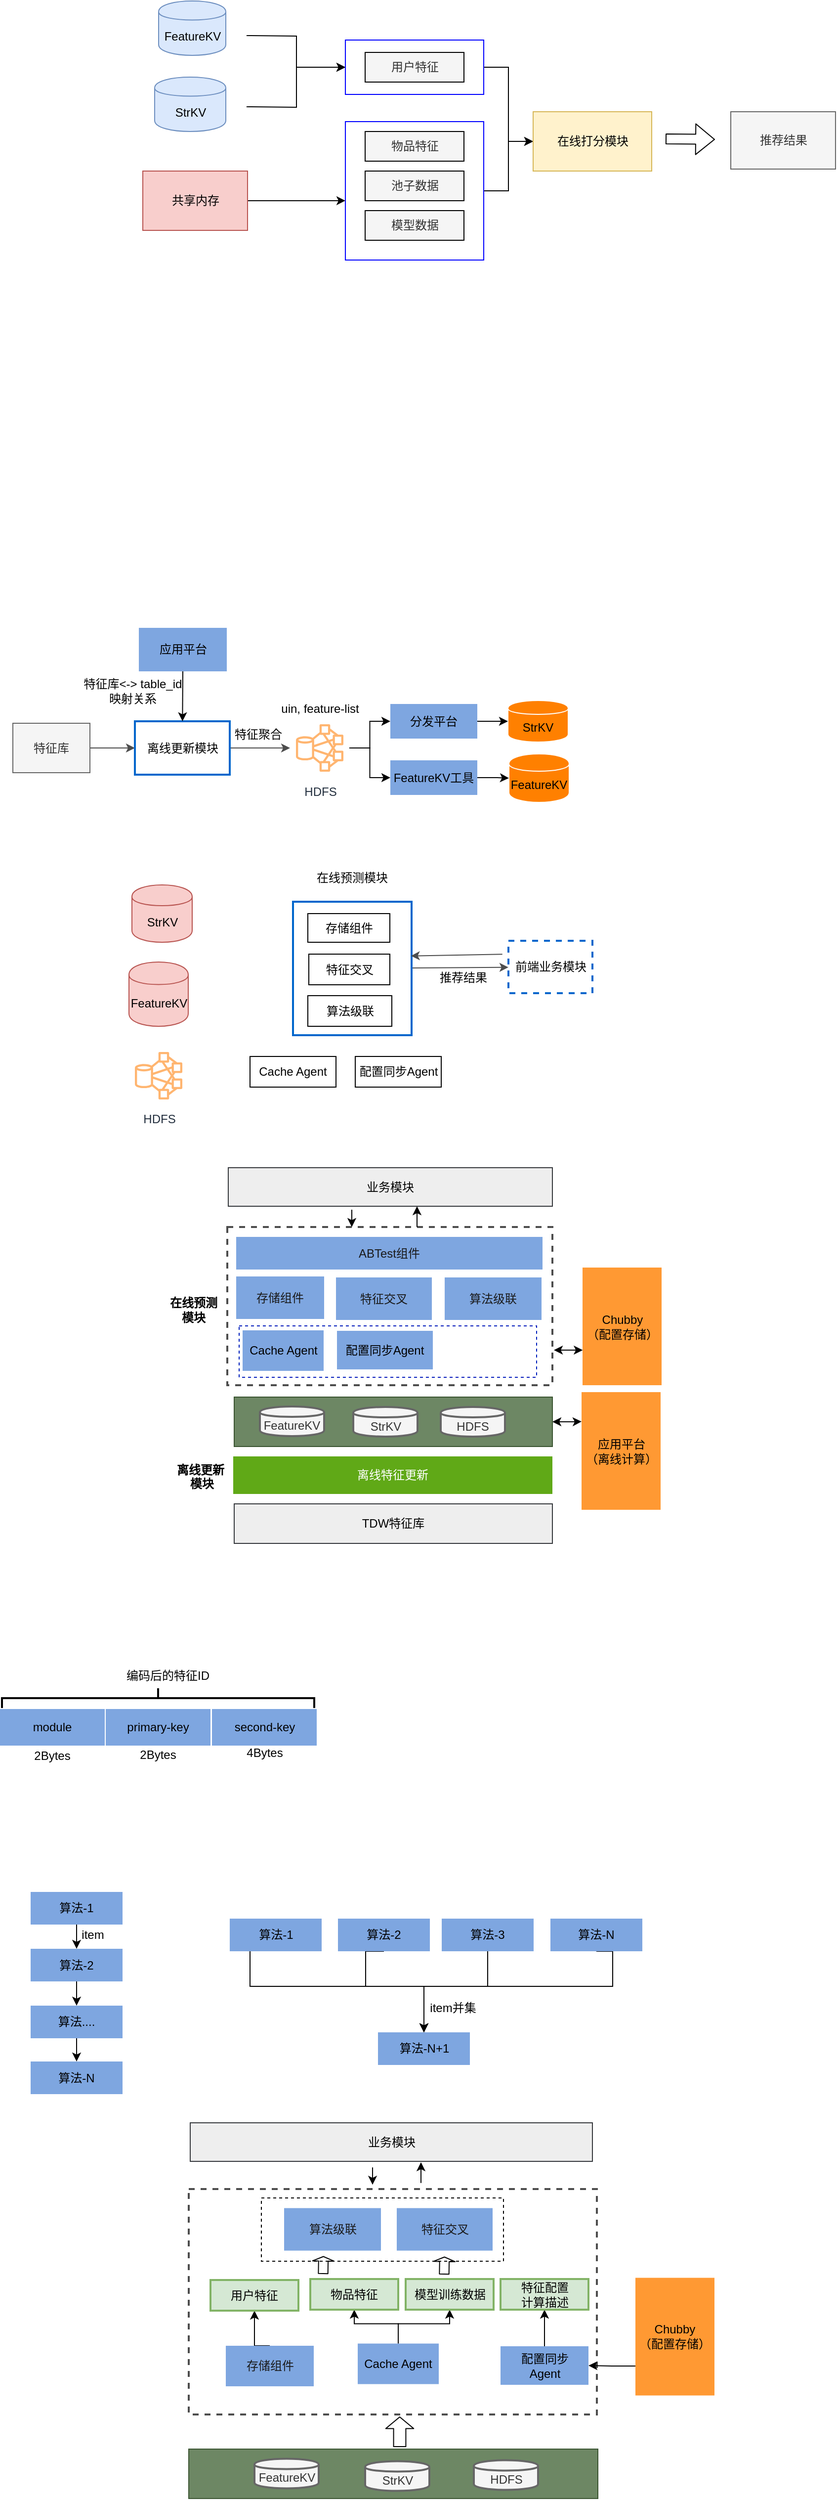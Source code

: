 <mxfile version="10.6.0" type="github"><diagram id="fkKOYURBRGU0O-KYmAww" name="Page-1"><mxGraphModel dx="1320" dy="483" grid="0" gridSize="10" guides="1" tooltips="1" connect="1" arrows="1" fold="1" page="1" pageScale="1" pageWidth="827" pageHeight="1169" math="0" shadow="0"><root><mxCell id="0"/><mxCell id="1" parent="0"/><mxCell id="wicH6CSJivnfy9QZkRJA-67" value="" style="rounded=0;whiteSpace=wrap;html=1;strokeColor=#666666;strokeWidth=1;fillColor=#f5f5f5;dashed=1;fontColor=#333333;" parent="1" vertex="1"><mxGeometry x="524" y="1434.5" width="318" height="50" as="geometry"/></mxCell><mxCell id="wicH6CSJivnfy9QZkRJA-59" value="" style="rounded=0;whiteSpace=wrap;html=1;strokeColor=#4D4D4D;fillColor=#ffffff;dashed=1;strokeWidth=2;" parent="1" vertex="1"><mxGeometry x="521" y="1330" width="329" height="160" as="geometry"/></mxCell><mxCell id="wicH6CSJivnfy9QZkRJA-1" style="edgeStyle=orthogonalEdgeStyle;rounded=0;orthogonalLoop=1;jettySize=auto;html=1;exitX=1;exitY=0.5;exitDx=0;exitDy=0;entryX=0;entryY=0.5;entryDx=0;entryDy=0;" parent="1" target="wicH6CSJivnfy9QZkRJA-4" edge="1"><mxGeometry relative="1" as="geometry"><mxPoint x="540.5" y="125" as="sourcePoint"/></mxGeometry></mxCell><mxCell id="wicH6CSJivnfy9QZkRJA-2" style="edgeStyle=orthogonalEdgeStyle;rounded=0;orthogonalLoop=1;jettySize=auto;html=1;exitX=1;exitY=0.5;exitDx=0;exitDy=0;entryX=0;entryY=0.5;entryDx=0;entryDy=0;" parent="1" target="wicH6CSJivnfy9QZkRJA-4" edge="1"><mxGeometry relative="1" as="geometry"><mxPoint x="640.5" y="172" as="targetPoint"/><mxPoint x="540.5" y="197" as="sourcePoint"/></mxGeometry></mxCell><mxCell id="wicH6CSJivnfy9QZkRJA-3" style="edgeStyle=orthogonalEdgeStyle;rounded=0;orthogonalLoop=1;jettySize=auto;html=1;exitX=1;exitY=0.5;exitDx=0;exitDy=0;entryX=0;entryY=0.5;entryDx=0;entryDy=0;" parent="1" source="wicH6CSJivnfy9QZkRJA-4" target="wicH6CSJivnfy9QZkRJA-13" edge="1"><mxGeometry relative="1" as="geometry"/></mxCell><mxCell id="wicH6CSJivnfy9QZkRJA-4" value="" style="rounded=0;whiteSpace=wrap;html=1;labelBorderColor=#3399FF;strokeColor=#0000FF;" parent="1" vertex="1"><mxGeometry x="640.5" y="129.5" width="140" height="55" as="geometry"/></mxCell><mxCell id="wicH6CSJivnfy9QZkRJA-5" style="edgeStyle=orthogonalEdgeStyle;rounded=0;orthogonalLoop=1;jettySize=auto;html=1;exitX=1;exitY=0.5;exitDx=0;exitDy=0;entryX=0;entryY=0.5;entryDx=0;entryDy=0;" parent="1" source="wicH6CSJivnfy9QZkRJA-6" target="wicH6CSJivnfy9QZkRJA-13" edge="1"><mxGeometry relative="1" as="geometry"/></mxCell><mxCell id="wicH6CSJivnfy9QZkRJA-6" value="" style="rounded=0;whiteSpace=wrap;html=1;strokeColor=#0000FF;" parent="1" vertex="1"><mxGeometry x="640.5" y="212" width="140" height="140" as="geometry"/></mxCell><mxCell id="wicH6CSJivnfy9QZkRJA-7" value="物品特征" style="rounded=0;whiteSpace=wrap;html=1;fillColor=#f5f5f5;strokeColor=#000000;fontColor=#333333;" parent="1" vertex="1"><mxGeometry x="660.5" y="222" width="100" height="30" as="geometry"/></mxCell><mxCell id="wicH6CSJivnfy9QZkRJA-8" value="池子数据" style="rounded=0;whiteSpace=wrap;html=1;fillColor=#f5f5f5;strokeColor=#000000;fontColor=#333333;" parent="1" vertex="1"><mxGeometry x="660.5" y="262" width="100" height="30" as="geometry"/></mxCell><mxCell id="wicH6CSJivnfy9QZkRJA-9" value="模型数据" style="rounded=0;whiteSpace=wrap;html=1;fillColor=#f5f5f5;strokeColor=#000000;fontColor=#333333;" parent="1" vertex="1"><mxGeometry x="660.5" y="302" width="100" height="30" as="geometry"/></mxCell><mxCell id="wicH6CSJivnfy9QZkRJA-10" value="用户特征" style="rounded=0;whiteSpace=wrap;html=1;fillColor=#f5f5f5;strokeColor=#000000;fontColor=#333333;" parent="1" vertex="1"><mxGeometry x="660.5" y="142" width="100" height="30" as="geometry"/></mxCell><mxCell id="wicH6CSJivnfy9QZkRJA-11" style="edgeStyle=orthogonalEdgeStyle;rounded=0;orthogonalLoop=1;jettySize=auto;html=1;exitX=1;exitY=0.5;exitDx=0;exitDy=0;entryX=0;entryY=0.571;entryDx=0;entryDy=0;entryPerimeter=0;" parent="1" source="wicH6CSJivnfy9QZkRJA-12" target="wicH6CSJivnfy9QZkRJA-6" edge="1"><mxGeometry relative="1" as="geometry"/></mxCell><mxCell id="wicH6CSJivnfy9QZkRJA-12" value="共享内存" style="rounded=0;whiteSpace=wrap;html=1;fillColor=#f8cecc;strokeColor=#b85450;" parent="1" vertex="1"><mxGeometry x="435.5" y="262" width="106" height="60" as="geometry"/></mxCell><mxCell id="wicH6CSJivnfy9QZkRJA-13" value="在线打分模块" style="rounded=0;whiteSpace=wrap;html=1;fillColor=#fff2cc;strokeColor=#d6b656;" parent="1" vertex="1"><mxGeometry x="830.5" y="202" width="120" height="60" as="geometry"/></mxCell><mxCell id="wicH6CSJivnfy9QZkRJA-14" value="" style="shape=flexArrow;endArrow=classic;html=1;" parent="1" edge="1"><mxGeometry width="50" height="50" relative="1" as="geometry"><mxPoint x="964.5" y="229.5" as="sourcePoint"/><mxPoint x="1014.5" y="230" as="targetPoint"/></mxGeometry></mxCell><mxCell id="wicH6CSJivnfy9QZkRJA-15" value="推荐结果" style="rounded=0;whiteSpace=wrap;html=1;fillColor=#f5f5f5;strokeColor=#666666;fontColor=#333333;" parent="1" vertex="1"><mxGeometry x="1030.5" y="202" width="106" height="58" as="geometry"/></mxCell><mxCell id="wicH6CSJivnfy9QZkRJA-16" value="FeatureKV" style="shape=cylinder;whiteSpace=wrap;html=1;boundedLbl=1;backgroundOutline=1;fillColor=#dae8fc;strokeColor=#6c8ebf;" parent="1" vertex="1"><mxGeometry x="451.5" y="90" width="68" height="55" as="geometry"/></mxCell><mxCell id="wicH6CSJivnfy9QZkRJA-17" value="StrKV" style="shape=cylinder;whiteSpace=wrap;html=1;boundedLbl=1;backgroundOutline=1;fillColor=#dae8fc;strokeColor=#6c8ebf;" parent="1" vertex="1"><mxGeometry x="447.5" y="167" width="72" height="55" as="geometry"/></mxCell><mxCell id="wicH6CSJivnfy9QZkRJA-18" value="" style="edgeStyle=orthogonalEdgeStyle;rounded=0;orthogonalLoop=1;jettySize=auto;html=1;strokeColor=#4D4D4D;" parent="1" source="wicH6CSJivnfy9QZkRJA-19" target="wicH6CSJivnfy9QZkRJA-21" edge="1"><mxGeometry relative="1" as="geometry"/></mxCell><mxCell id="wicH6CSJivnfy9QZkRJA-19" value="特征库" style="rounded=0;whiteSpace=wrap;html=1;strokeColor=#666666;fillColor=#f5f5f5;fontColor=#333333;" parent="1" vertex="1"><mxGeometry x="304" y="820.5" width="78" height="50" as="geometry"/></mxCell><mxCell id="wicH6CSJivnfy9QZkRJA-20" value="" style="edgeStyle=orthogonalEdgeStyle;rounded=0;orthogonalLoop=1;jettySize=auto;html=1;strokeColor=#4D4D4D;" parent="1" source="wicH6CSJivnfy9QZkRJA-21" target="wicH6CSJivnfy9QZkRJA-26" edge="1"><mxGeometry relative="1" as="geometry"/></mxCell><mxCell id="wicH6CSJivnfy9QZkRJA-21" value="离线更新模块" style="rounded=0;whiteSpace=wrap;html=1;strokeColor=#0066CC;strokeWidth=2;" parent="1" vertex="1"><mxGeometry x="427.5" y="818.5" width="96" height="54" as="geometry"/></mxCell><mxCell id="wicH6CSJivnfy9QZkRJA-22" value="StrKV" style="shape=cylinder;whiteSpace=wrap;html=1;boundedLbl=1;backgroundOutline=1;strokeColor=#FFFFFF;fillColor=#FF8000;" parent="1" vertex="1"><mxGeometry x="805" y="797.5" width="61" height="42" as="geometry"/></mxCell><mxCell id="wicH6CSJivnfy9QZkRJA-23" value="FeatureKV" style="shape=cylinder;whiteSpace=wrap;html=1;boundedLbl=1;backgroundOutline=1;strokeColor=#FFFFFF;fillColor=#FF8000;" parent="1" vertex="1"><mxGeometry x="806" y="851.5" width="61" height="49" as="geometry"/></mxCell><mxCell id="wicH6CSJivnfy9QZkRJA-95" style="edgeStyle=orthogonalEdgeStyle;rounded=0;orthogonalLoop=1;jettySize=auto;html=1;entryX=0;entryY=0.5;entryDx=0;entryDy=0;startArrow=none;startFill=0;" parent="1" source="wicH6CSJivnfy9QZkRJA-26" target="wicH6CSJivnfy9QZkRJA-93" edge="1"><mxGeometry relative="1" as="geometry"/></mxCell><mxCell id="wicH6CSJivnfy9QZkRJA-96" style="edgeStyle=orthogonalEdgeStyle;rounded=0;orthogonalLoop=1;jettySize=auto;html=1;entryX=0;entryY=0.5;entryDx=0;entryDy=0;startArrow=none;startFill=0;" parent="1" source="wicH6CSJivnfy9QZkRJA-26" target="wicH6CSJivnfy9QZkRJA-94" edge="1"><mxGeometry relative="1" as="geometry"/></mxCell><mxCell id="wicH6CSJivnfy9QZkRJA-26" value="HDFS&lt;br&gt;" style="outlineConnect=0;fontColor=#232F3E;gradientColor=none;strokeColor=#FFB570;fillColor=#ffffff;dashed=0;verticalLabelPosition=bottom;verticalAlign=top;align=center;html=1;fontSize=12;fontStyle=0;aspect=fixed;shape=mxgraph.aws4.resourceIcon;resIcon=mxgraph.aws4.hdfs_cluster;" parent="1" vertex="1"><mxGeometry x="584.5" y="815.5" width="60" height="60" as="geometry"/></mxCell><mxCell id="wicH6CSJivnfy9QZkRJA-27" value="uin, feature-list&lt;br&gt;" style="text;html=1;strokeColor=none;fillColor=none;align=center;verticalAlign=middle;whiteSpace=wrap;rounded=0;" parent="1" vertex="1"><mxGeometry x="555.5" y="795.5" width="118" height="20" as="geometry"/></mxCell><mxCell id="wicH6CSJivnfy9QZkRJA-28" value="特征聚合" style="text;html=1;strokeColor=none;fillColor=none;align=center;verticalAlign=middle;whiteSpace=wrap;rounded=0;" parent="1" vertex="1"><mxGeometry x="525.5" y="822" width="53" height="20" as="geometry"/></mxCell><mxCell id="wicH6CSJivnfy9QZkRJA-29" value="StrKV" style="shape=cylinder;whiteSpace=wrap;html=1;boundedLbl=1;backgroundOutline=1;strokeColor=#b85450;fillColor=#f8cecc;" parent="1" vertex="1"><mxGeometry x="424.5" y="984" width="61" height="58" as="geometry"/></mxCell><mxCell id="wicH6CSJivnfy9QZkRJA-30" value="FeatureKV" style="shape=cylinder;whiteSpace=wrap;html=1;boundedLbl=1;backgroundOutline=1;strokeColor=#b85450;fillColor=#f8cecc;" parent="1" vertex="1"><mxGeometry x="421.5" y="1062" width="60" height="65" as="geometry"/></mxCell><mxCell id="wicH6CSJivnfy9QZkRJA-31" value="" style="edgeStyle=none;rounded=0;orthogonalLoop=1;jettySize=auto;html=1;startArrow=none;startFill=0;strokeColor=#4D4D4D;" parent="1" source="wicH6CSJivnfy9QZkRJA-32" target="wicH6CSJivnfy9QZkRJA-37" edge="1"><mxGeometry relative="1" as="geometry"/></mxCell><mxCell id="wicH6CSJivnfy9QZkRJA-32" value="" style="rounded=0;whiteSpace=wrap;html=1;strokeColor=#0066CC;strokeWidth=2;" parent="1" vertex="1"><mxGeometry x="587.5" y="1001" width="120" height="135" as="geometry"/></mxCell><mxCell id="wicH6CSJivnfy9QZkRJA-33" value="Cache Agent" style="rounded=0;whiteSpace=wrap;html=1;strokeColor=#000000;" parent="1" vertex="1"><mxGeometry x="544" y="1157.5" width="87" height="31" as="geometry"/></mxCell><mxCell id="wicH6CSJivnfy9QZkRJA-34" value="存储组件" style="rounded=0;whiteSpace=wrap;html=1;strokeColor=#000000;" parent="1" vertex="1"><mxGeometry x="602.5" y="1013" width="83" height="29" as="geometry"/></mxCell><mxCell id="wicH6CSJivnfy9QZkRJA-35" value="在线预测模块" style="text;html=1;strokeColor=none;fillColor=none;align=center;verticalAlign=middle;whiteSpace=wrap;rounded=0;" parent="1" vertex="1"><mxGeometry x="610" y="967" width="75" height="20" as="geometry"/></mxCell><mxCell id="wicH6CSJivnfy9QZkRJA-36" style="edgeStyle=none;rounded=0;orthogonalLoop=1;jettySize=auto;html=1;exitX=0;exitY=0.25;exitDx=0;exitDy=0;entryX=0.994;entryY=0.406;entryDx=0;entryDy=0;entryPerimeter=0;startArrow=none;startFill=0;strokeColor=#4D4D4D;" parent="1" target="wicH6CSJivnfy9QZkRJA-32" edge="1"><mxGeometry relative="1" as="geometry"><mxPoint x="799.333" y="1054.167" as="sourcePoint"/><mxPoint x="733.5" y="1054.167" as="targetPoint"/></mxGeometry></mxCell><mxCell id="wicH6CSJivnfy9QZkRJA-37" value="前端业务模块" style="rounded=0;whiteSpace=wrap;html=1;strokeColor=#0066CC;strokeWidth=2;dashed=1;gradientColor=none;" parent="1" vertex="1"><mxGeometry x="805.5" y="1040.5" width="85" height="53" as="geometry"/></mxCell><mxCell id="wicH6CSJivnfy9QZkRJA-38" value="配置同步Agent" style="rounded=0;whiteSpace=wrap;html=1;strokeColor=#000000;" parent="1" vertex="1"><mxGeometry x="650.5" y="1157.5" width="87" height="31" as="geometry"/></mxCell><mxCell id="wicH6CSJivnfy9QZkRJA-39" value="推荐结果" style="text;html=1;strokeColor=none;fillColor=none;align=center;verticalAlign=middle;whiteSpace=wrap;rounded=0;dashed=1;" parent="1" vertex="1"><mxGeometry x="734.5" y="1068" width="50" height="20" as="geometry"/></mxCell><mxCell id="wicH6CSJivnfy9QZkRJA-40" value="特征交叉" style="rounded=0;whiteSpace=wrap;html=1;strokeColor=#000000;" parent="1" vertex="1"><mxGeometry x="603.5" y="1054" width="82" height="31" as="geometry"/></mxCell><mxCell id="wicH6CSJivnfy9QZkRJA-41" value="算法级联" style="rounded=0;whiteSpace=wrap;html=1;strokeColor=#000000;" parent="1" vertex="1"><mxGeometry x="602.5" y="1096" width="85" height="31" as="geometry"/></mxCell><mxCell id="wicH6CSJivnfy9QZkRJA-42" value="HDFS&lt;br&gt;" style="outlineConnect=0;fontColor=#232F3E;gradientColor=none;strokeColor=#FFB570;fillColor=#ffffff;dashed=0;verticalLabelPosition=bottom;verticalAlign=top;align=center;html=1;fontSize=12;fontStyle=0;aspect=fixed;shape=mxgraph.aws4.resourceIcon;resIcon=mxgraph.aws4.hdfs_cluster;" parent="1" vertex="1"><mxGeometry x="421.5" y="1147" width="60" height="60" as="geometry"/></mxCell><mxCell id="wicH6CSJivnfy9QZkRJA-43" value="业务模块" style="rounded=0;whiteSpace=wrap;html=1;strokeColor=#36393d;fillColor=#eeeeee;" parent="1" vertex="1"><mxGeometry x="522" y="1270" width="328" height="39" as="geometry"/></mxCell><mxCell id="wicH6CSJivnfy9QZkRJA-44" value="&lt;font color=&quot;#1a1a1a&quot;&gt;ABTest组件&lt;/font&gt;" style="rounded=0;whiteSpace=wrap;html=1;strokeColor=none;fillColor=#7EA6E0;fontColor=#ffffff;" parent="1" vertex="1"><mxGeometry x="530" y="1340" width="310" height="33" as="geometry"/></mxCell><mxCell id="wicH6CSJivnfy9QZkRJA-47" value="&lt;font color=&quot;#1a1a1a&quot;&gt;存储组件&lt;/font&gt;" style="rounded=0;whiteSpace=wrap;html=1;strokeColor=none;fillColor=#7EA6E0;fontColor=#ffffff;" parent="1" vertex="1"><mxGeometry x="530" y="1380" width="89" height="43" as="geometry"/></mxCell><mxCell id="wicH6CSJivnfy9QZkRJA-50" value="&lt;font color=&quot;#1a1a1a&quot;&gt;特征交叉&lt;/font&gt;" style="rounded=0;whiteSpace=wrap;html=1;strokeColor=none;fillColor=#7EA6E0;fontColor=#ffffff;" parent="1" vertex="1"><mxGeometry x="631" y="1381" width="97" height="43" as="geometry"/></mxCell><mxCell id="wicH6CSJivnfy9QZkRJA-51" value="&lt;font color=&quot;#1a1a1a&quot;&gt;算法级联&lt;/font&gt;" style="rounded=0;whiteSpace=wrap;html=1;strokeColor=none;fillColor=#7EA6E0;fontColor=#ffffff;" parent="1" vertex="1"><mxGeometry x="741" y="1381" width="98" height="43" as="geometry"/></mxCell><mxCell id="wicH6CSJivnfy9QZkRJA-53" value="离线特征更新" style="rounded=0;whiteSpace=wrap;html=1;strokeColor=none;fillColor=#60a917;fontColor=#ffffff;" parent="1" vertex="1"><mxGeometry x="527" y="1562" width="323" height="38" as="geometry"/></mxCell><mxCell id="wicH6CSJivnfy9QZkRJA-73" value="" style="edgeStyle=orthogonalEdgeStyle;rounded=0;orthogonalLoop=1;jettySize=auto;html=1;entryX=0;entryY=0.25;entryDx=0;entryDy=0;startArrow=classic;startFill=1;" parent="1" source="wicH6CSJivnfy9QZkRJA-55" target="wicH6CSJivnfy9QZkRJA-68" edge="1"><mxGeometry relative="1" as="geometry"/></mxCell><mxCell id="wicH6CSJivnfy9QZkRJA-55" value="" style="rounded=0;whiteSpace=wrap;html=1;strokeColor=#3A5431;fillColor=#6d8764;fontColor=#ffffff;strokeWidth=1;" parent="1" vertex="1"><mxGeometry x="528" y="1502" width="322" height="50" as="geometry"/></mxCell><mxCell id="wicH6CSJivnfy9QZkRJA-56" value="FeatureKV" style="shape=cylinder;whiteSpace=wrap;html=1;boundedLbl=1;backgroundOutline=1;strokeColor=#666666;fillColor=#f5f5f5;fontColor=#333333;strokeWidth=2;" parent="1" vertex="1"><mxGeometry x="554" y="1511.5" width="65" height="30" as="geometry"/></mxCell><mxCell id="wicH6CSJivnfy9QZkRJA-57" value="StrKV" style="shape=cylinder;whiteSpace=wrap;html=1;boundedLbl=1;backgroundOutline=1;strokeColor=#666666;fillColor=#f5f5f5;fontColor=#333333;strokeWidth=2;" parent="1" vertex="1"><mxGeometry x="648.5" y="1512" width="65" height="30" as="geometry"/></mxCell><mxCell id="wicH6CSJivnfy9QZkRJA-58" value="HDFS" style="shape=cylinder;whiteSpace=wrap;html=1;boundedLbl=1;backgroundOutline=1;strokeColor=#666666;fillColor=#f5f5f5;fontColor=#333333;strokeWidth=2;" parent="1" vertex="1"><mxGeometry x="737" y="1512" width="65" height="30" as="geometry"/></mxCell><mxCell id="wicH6CSJivnfy9QZkRJA-60" value="TDW特征库" style="rounded=0;whiteSpace=wrap;html=1;strokeColor=#36393d;fillColor=#eeeeee;" parent="1" vertex="1"><mxGeometry x="528" y="1610" width="322" height="40" as="geometry"/></mxCell><mxCell id="wicH6CSJivnfy9QZkRJA-63" value="" style="endArrow=classic;html=1;" parent="1" edge="1"><mxGeometry width="50" height="50" relative="1" as="geometry"><mxPoint x="647" y="1320" as="sourcePoint"/><mxPoint x="647" y="1330" as="targetPoint"/><Array as="points"><mxPoint x="647" y="1310"/></Array></mxGeometry></mxCell><mxCell id="wicH6CSJivnfy9QZkRJA-66" value="" style="endArrow=classic;html=1;" parent="1" edge="1"><mxGeometry width="50" height="50" relative="1" as="geometry"><mxPoint x="713" y="1330" as="sourcePoint"/><mxPoint x="713" y="1309" as="targetPoint"/></mxGeometry></mxCell><mxCell id="wicH6CSJivnfy9QZkRJA-68" value="应用平台&lt;br&gt;（离线计算）&lt;br&gt;" style="rounded=0;whiteSpace=wrap;html=1;strokeColor=none;strokeWidth=2;fillColor=#FF9933;" parent="1" vertex="1"><mxGeometry x="879.5" y="1497" width="80" height="119" as="geometry"/></mxCell><mxCell id="wicH6CSJivnfy9QZkRJA-69" value="Chubby&lt;br&gt;（配置存储）&lt;br&gt;" style="rounded=0;whiteSpace=wrap;html=1;strokeColor=none;strokeWidth=2;fillColor=#FF9933;" parent="1" vertex="1"><mxGeometry x="880.5" y="1371" width="80" height="119" as="geometry"/></mxCell><mxCell id="wicH6CSJivnfy9QZkRJA-75" value="" style="edgeStyle=orthogonalEdgeStyle;rounded=0;orthogonalLoop=1;jettySize=auto;html=1;entryX=0;entryY=0.25;entryDx=0;entryDy=0;startArrow=classic;startFill=1;" parent="1" edge="1"><mxGeometry relative="1" as="geometry"><mxPoint x="851.5" y="1454.5" as="sourcePoint"/><mxPoint x="880.667" y="1454.5" as="targetPoint"/><Array as="points"><mxPoint x="851.5" y="1454.5"/></Array></mxGeometry></mxCell><mxCell id="wicH6CSJivnfy9QZkRJA-76" value="&lt;b&gt;在线预测&lt;br&gt;模块&lt;/b&gt;" style="text;html=1;strokeColor=none;fillColor=none;align=center;verticalAlign=middle;whiteSpace=wrap;rounded=0;" parent="1" vertex="1"><mxGeometry x="460" y="1404" width="54" height="20" as="geometry"/></mxCell><mxCell id="wicH6CSJivnfy9QZkRJA-78" value="&lt;b&gt;离线更新&lt;br&gt;&amp;nbsp; &amp;nbsp; 模块&lt;/b&gt;" style="text;html=1;" parent="1" vertex="1"><mxGeometry x="468.167" y="1561.833" width="92" height="28" as="geometry"/></mxCell><mxCell id="wicH6CSJivnfy9QZkRJA-80" value="" style="rounded=0;whiteSpace=wrap;html=1;dashed=1;strokeColor=#001DBC;strokeWidth=1;fillColor=none;fontColor=#ffffff;" parent="1" vertex="1"><mxGeometry x="533" y="1430" width="301" height="52" as="geometry"/></mxCell><mxCell id="wicH6CSJivnfy9QZkRJA-52" value="配置同步Agent" style="rounded=0;whiteSpace=wrap;html=1;strokeColor=none;fillColor=#7EA6E0;" parent="1" vertex="1"><mxGeometry x="632" y="1435" width="97" height="39" as="geometry"/></mxCell><mxCell id="wicH6CSJivnfy9QZkRJA-48" value="Cache Agent" style="rounded=0;whiteSpace=wrap;html=1;strokeColor=none;fillColor=#7EA6E0;" parent="1" vertex="1"><mxGeometry x="536.5" y="1434.5" width="82" height="41" as="geometry"/></mxCell><mxCell id="wicH6CSJivnfy9QZkRJA-81" value="module" style="rounded=0;whiteSpace=wrap;html=1;dashed=1;strokeColor=none;strokeWidth=2;fillColor=#7EA6E0;" parent="1" vertex="1"><mxGeometry x="291" y="1817.5" width="106" height="37" as="geometry"/></mxCell><mxCell id="wicH6CSJivnfy9QZkRJA-82" value="primary-key" style="rounded=0;whiteSpace=wrap;html=1;dashed=1;strokeColor=none;strokeWidth=2;fillColor=#7EA6E0;" parent="1" vertex="1"><mxGeometry x="398" y="1817.5" width="106" height="37" as="geometry"/></mxCell><mxCell id="wicH6CSJivnfy9QZkRJA-83" value="second-key" style="rounded=0;whiteSpace=wrap;html=1;dashed=1;strokeColor=none;strokeWidth=2;fillColor=#7EA6E0;" parent="1" vertex="1"><mxGeometry x="505.5" y="1817.5" width="106" height="37" as="geometry"/></mxCell><mxCell id="wicH6CSJivnfy9QZkRJA-84" value="2Bytes" style="text;html=1;strokeColor=none;fillColor=none;align=center;verticalAlign=middle;whiteSpace=wrap;rounded=0;dashed=1;" parent="1" vertex="1"><mxGeometry x="324" y="1854.5" width="40" height="20" as="geometry"/></mxCell><mxCell id="wicH6CSJivnfy9QZkRJA-85" value="2Bytes" style="text;html=1;strokeColor=none;fillColor=none;align=center;verticalAlign=middle;whiteSpace=wrap;rounded=0;dashed=1;" parent="1" vertex="1"><mxGeometry x="431" y="1853.5" width="40" height="20" as="geometry"/></mxCell><mxCell id="wicH6CSJivnfy9QZkRJA-86" value="4Bytes" style="text;html=1;strokeColor=none;fillColor=none;align=center;verticalAlign=middle;whiteSpace=wrap;rounded=0;dashed=1;" parent="1" vertex="1"><mxGeometry x="538.5" y="1851.5" width="40" height="20" as="geometry"/></mxCell><mxCell id="wicH6CSJivnfy9QZkRJA-88" style="rounded=0;orthogonalLoop=1;jettySize=auto;html=1;exitX=0.5;exitY=1;exitDx=0;exitDy=0;startArrow=none;startFill=0;" parent="1" source="wicH6CSJivnfy9QZkRJA-87" target="wicH6CSJivnfy9QZkRJA-21" edge="1"><mxGeometry relative="1" as="geometry"/></mxCell><mxCell id="wicH6CSJivnfy9QZkRJA-87" value="应用平台" style="rounded=0;whiteSpace=wrap;html=1;dashed=1;strokeColor=none;strokeWidth=2;fillColor=#7EA6E0;" parent="1" vertex="1"><mxGeometry x="431.5" y="724" width="89" height="44" as="geometry"/></mxCell><mxCell id="wicH6CSJivnfy9QZkRJA-89" value="特征库&amp;lt;-&amp;gt; table_id &lt;br&gt;映射关系" style="text;html=1;strokeColor=none;fillColor=none;align=center;verticalAlign=middle;whiteSpace=wrap;rounded=0;dashed=1;" parent="1" vertex="1"><mxGeometry x="322" y="777.5" width="207" height="20" as="geometry"/></mxCell><mxCell id="wicH6CSJivnfy9QZkRJA-97" style="edgeStyle=orthogonalEdgeStyle;rounded=0;orthogonalLoop=1;jettySize=auto;html=1;exitX=1;exitY=0.5;exitDx=0;exitDy=0;startArrow=none;startFill=0;" parent="1" source="wicH6CSJivnfy9QZkRJA-93" target="wicH6CSJivnfy9QZkRJA-22" edge="1"><mxGeometry relative="1" as="geometry"/></mxCell><mxCell id="wicH6CSJivnfy9QZkRJA-93" value="分发平台" style="rounded=0;whiteSpace=wrap;html=1;dashed=1;strokeColor=none;strokeWidth=2;fillColor=#7EA6E0;" parent="1" vertex="1"><mxGeometry x="686" y="801" width="88" height="35" as="geometry"/></mxCell><mxCell id="wicH6CSJivnfy9QZkRJA-98" style="edgeStyle=orthogonalEdgeStyle;rounded=0;orthogonalLoop=1;jettySize=auto;html=1;exitX=1;exitY=0.5;exitDx=0;exitDy=0;startArrow=none;startFill=0;" parent="1" source="wicH6CSJivnfy9QZkRJA-94" target="wicH6CSJivnfy9QZkRJA-23" edge="1"><mxGeometry relative="1" as="geometry"/></mxCell><mxCell id="wicH6CSJivnfy9QZkRJA-94" value="FeatureKV工具" style="rounded=0;whiteSpace=wrap;html=1;dashed=1;strokeColor=none;strokeWidth=2;fillColor=#7EA6E0;" parent="1" vertex="1"><mxGeometry x="686" y="858" width="88" height="35" as="geometry"/></mxCell><mxCell id="wicH6CSJivnfy9QZkRJA-99" value="" style="strokeWidth=2;html=1;shape=mxgraph.flowchart.annotation_2;align=left;fillColor=#7EA6E0;rotation=90;" parent="1" vertex="1"><mxGeometry x="441" y="1648.5" width="20" height="316" as="geometry"/></mxCell><mxCell id="wicH6CSJivnfy9QZkRJA-100" value="编码后的特征ID" style="text;html=1;strokeColor=none;fillColor=none;align=center;verticalAlign=middle;whiteSpace=wrap;rounded=0;" parent="1" vertex="1"><mxGeometry x="411" y="1774" width="100" height="20" as="geometry"/></mxCell><mxCell id="wicH6CSJivnfy9QZkRJA-105" value="" style="edgeStyle=orthogonalEdgeStyle;rounded=0;orthogonalLoop=1;jettySize=auto;html=1;startArrow=none;startFill=0;" parent="1" source="wicH6CSJivnfy9QZkRJA-103" target="wicH6CSJivnfy9QZkRJA-104" edge="1"><mxGeometry relative="1" as="geometry"/></mxCell><mxCell id="wicH6CSJivnfy9QZkRJA-103" value="算法-1" style="rounded=0;whiteSpace=wrap;html=1;strokeColor=none;strokeWidth=2;fillColor=#7EA6E0;" parent="1" vertex="1"><mxGeometry x="322" y="2002.5" width="93" height="33" as="geometry"/></mxCell><mxCell id="wicH6CSJivnfy9QZkRJA-107" value="" style="edgeStyle=orthogonalEdgeStyle;rounded=0;orthogonalLoop=1;jettySize=auto;html=1;startArrow=none;startFill=0;" parent="1" source="wicH6CSJivnfy9QZkRJA-104" target="wicH6CSJivnfy9QZkRJA-106" edge="1"><mxGeometry relative="1" as="geometry"/></mxCell><mxCell id="wicH6CSJivnfy9QZkRJA-104" value="算法-2" style="rounded=0;whiteSpace=wrap;html=1;strokeColor=none;strokeWidth=2;fillColor=#7EA6E0;" parent="1" vertex="1"><mxGeometry x="322" y="2060" width="93" height="33" as="geometry"/></mxCell><mxCell id="wicH6CSJivnfy9QZkRJA-109" value="" style="edgeStyle=orthogonalEdgeStyle;rounded=0;orthogonalLoop=1;jettySize=auto;html=1;startArrow=none;startFill=0;" parent="1" source="wicH6CSJivnfy9QZkRJA-106" target="wicH6CSJivnfy9QZkRJA-108" edge="1"><mxGeometry relative="1" as="geometry"/></mxCell><mxCell id="wicH6CSJivnfy9QZkRJA-106" value="算法...." style="rounded=0;whiteSpace=wrap;html=1;strokeColor=none;strokeWidth=2;fillColor=#7EA6E0;" parent="1" vertex="1"><mxGeometry x="322" y="2117.5" width="93" height="33" as="geometry"/></mxCell><mxCell id="wicH6CSJivnfy9QZkRJA-108" value="算法-N" style="rounded=0;whiteSpace=wrap;html=1;strokeColor=none;strokeWidth=2;fillColor=#7EA6E0;" parent="1" vertex="1"><mxGeometry x="322" y="2174" width="93" height="33" as="geometry"/></mxCell><mxCell id="wicH6CSJivnfy9QZkRJA-118" value="" style="edgeStyle=orthogonalEdgeStyle;rounded=0;orthogonalLoop=1;jettySize=auto;html=1;startArrow=none;startFill=0;" parent="1" source="wicH6CSJivnfy9QZkRJA-110" target="wicH6CSJivnfy9QZkRJA-117" edge="1"><mxGeometry relative="1" as="geometry"><Array as="points"><mxPoint x="544" y="2098"/><mxPoint x="720" y="2098"/></Array></mxGeometry></mxCell><mxCell id="wicH6CSJivnfy9QZkRJA-110" value="算法-1" style="rounded=0;whiteSpace=wrap;html=1;strokeColor=none;strokeWidth=2;fillColor=#7EA6E0;" parent="1" vertex="1"><mxGeometry x="523.5" y="2029.5" width="93" height="33" as="geometry"/></mxCell><mxCell id="wicH6CSJivnfy9QZkRJA-117" value="算法-N+1" style="rounded=0;whiteSpace=wrap;html=1;strokeColor=none;strokeWidth=2;fillColor=#7EA6E0;" parent="1" vertex="1"><mxGeometry x="673.5" y="2144.5" width="93" height="33" as="geometry"/></mxCell><mxCell id="wicH6CSJivnfy9QZkRJA-119" style="edgeStyle=orthogonalEdgeStyle;rounded=0;orthogonalLoop=1;jettySize=auto;html=1;exitX=0.5;exitY=1;exitDx=0;exitDy=0;entryX=0.5;entryY=0;entryDx=0;entryDy=0;startArrow=none;startFill=0;" parent="1" source="wicH6CSJivnfy9QZkRJA-111" target="wicH6CSJivnfy9QZkRJA-117" edge="1"><mxGeometry relative="1" as="geometry"><Array as="points"><mxPoint x="661" y="2098"/><mxPoint x="720" y="2098"/></Array></mxGeometry></mxCell><mxCell id="wicH6CSJivnfy9QZkRJA-111" value="算法-2" style="rounded=0;whiteSpace=wrap;html=1;strokeColor=none;strokeWidth=2;fillColor=#7EA6E0;" parent="1" vertex="1"><mxGeometry x="633" y="2029.5" width="93" height="33" as="geometry"/></mxCell><mxCell id="wicH6CSJivnfy9QZkRJA-120" style="edgeStyle=orthogonalEdgeStyle;rounded=0;orthogonalLoop=1;jettySize=auto;html=1;exitX=0.5;exitY=1;exitDx=0;exitDy=0;entryX=0.5;entryY=0;entryDx=0;entryDy=0;startArrow=none;startFill=0;" parent="1" source="wicH6CSJivnfy9QZkRJA-113" target="wicH6CSJivnfy9QZkRJA-117" edge="1"><mxGeometry relative="1" as="geometry"><Array as="points"><mxPoint x="784" y="2098"/><mxPoint x="720" y="2098"/></Array></mxGeometry></mxCell><mxCell id="wicH6CSJivnfy9QZkRJA-113" value="算法-3" style="rounded=0;whiteSpace=wrap;html=1;strokeColor=none;strokeWidth=2;fillColor=#7EA6E0;" parent="1" vertex="1"><mxGeometry x="738" y="2029.5" width="93" height="33" as="geometry"/></mxCell><mxCell id="wicH6CSJivnfy9QZkRJA-121" style="edgeStyle=orthogonalEdgeStyle;rounded=0;orthogonalLoop=1;jettySize=auto;html=1;exitX=0.5;exitY=1;exitDx=0;exitDy=0;entryX=0.5;entryY=0;entryDx=0;entryDy=0;startArrow=none;startFill=0;" parent="1" source="wicH6CSJivnfy9QZkRJA-115" target="wicH6CSJivnfy9QZkRJA-117" edge="1"><mxGeometry relative="1" as="geometry"><Array as="points"><mxPoint x="911" y="2063"/><mxPoint x="911" y="2098"/><mxPoint x="720" y="2098"/></Array></mxGeometry></mxCell><mxCell id="wicH6CSJivnfy9QZkRJA-115" value="算法-N" style="rounded=0;whiteSpace=wrap;html=1;strokeColor=none;strokeWidth=2;fillColor=#7EA6E0;" parent="1" vertex="1"><mxGeometry x="848" y="2029.5" width="93" height="33" as="geometry"/></mxCell><mxCell id="wicH6CSJivnfy9QZkRJA-122" value="item并集" style="text;html=1;strokeColor=none;fillColor=none;align=center;verticalAlign=middle;whiteSpace=wrap;rounded=0;" parent="1" vertex="1"><mxGeometry x="717.5" y="2110" width="63" height="20" as="geometry"/></mxCell><mxCell id="wicH6CSJivnfy9QZkRJA-123" value="item" style="text;html=1;strokeColor=none;fillColor=none;align=center;verticalAlign=middle;whiteSpace=wrap;rounded=0;" parent="1" vertex="1"><mxGeometry x="365" y="2036" width="40" height="20" as="geometry"/></mxCell><mxCell id="wicH6CSJivnfy9QZkRJA-135" value="" style="rounded=0;whiteSpace=wrap;html=1;strokeColor=#4D4D4D;fillColor=#ffffff;dashed=1;strokeWidth=2;" parent="1" vertex="1"><mxGeometry x="482" y="2303" width="413" height="228" as="geometry"/></mxCell><mxCell id="wicH6CSJivnfy9QZkRJA-146" style="edgeStyle=orthogonalEdgeStyle;rounded=0;orthogonalLoop=1;jettySize=auto;html=1;exitX=0.5;exitY=0;exitDx=0;exitDy=0;entryX=0.5;entryY=1;entryDx=0;entryDy=0;startArrow=none;startFill=0;" parent="1" source="wicH6CSJivnfy9QZkRJA-136" target="wicH6CSJivnfy9QZkRJA-144" edge="1"><mxGeometry relative="1" as="geometry"/></mxCell><mxCell id="wicH6CSJivnfy9QZkRJA-136" value="&lt;font color=&quot;#1a1a1a&quot;&gt;存储组件&lt;/font&gt;" style="rounded=0;whiteSpace=wrap;html=1;strokeColor=none;fillColor=#7EA6E0;fontColor=#ffffff;" parent="1" vertex="1"><mxGeometry x="519.5" y="2461.5" width="89" height="41" as="geometry"/></mxCell><mxCell id="wicH6CSJivnfy9QZkRJA-139" style="edgeStyle=orthogonalEdgeStyle;rounded=0;orthogonalLoop=1;jettySize=auto;html=1;exitX=0;exitY=0.75;exitDx=0;exitDy=0;startArrow=none;startFill=0;" parent="1" source="wicH6CSJivnfy9QZkRJA-140" target="wicH6CSJivnfy9QZkRJA-142" edge="1"><mxGeometry relative="1" as="geometry"/></mxCell><mxCell id="wicH6CSJivnfy9QZkRJA-140" value="Chubby&lt;br&gt;（配置存储）&lt;br&gt;" style="rounded=0;whiteSpace=wrap;html=1;strokeColor=none;strokeWidth=2;fillColor=#FF9933;" parent="1" vertex="1"><mxGeometry x="934" y="2392.776" width="80" height="119" as="geometry"/></mxCell><mxCell id="wicH6CSJivnfy9QZkRJA-152" style="edgeStyle=orthogonalEdgeStyle;rounded=0;orthogonalLoop=1;jettySize=auto;html=1;exitX=0.5;exitY=0;exitDx=0;exitDy=0;entryX=0.5;entryY=1;entryDx=0;entryDy=0;startArrow=none;startFill=0;" parent="1" source="wicH6CSJivnfy9QZkRJA-142" target="wicH6CSJivnfy9QZkRJA-151" edge="1"><mxGeometry relative="1" as="geometry"/></mxCell><mxCell id="wicH6CSJivnfy9QZkRJA-142" value="配置同步&lt;br&gt;Agent" style="rounded=0;whiteSpace=wrap;html=1;strokeColor=none;fillColor=#7EA6E0;" parent="1" vertex="1"><mxGeometry x="797.5" y="2462" width="89" height="39" as="geometry"/></mxCell><mxCell id="wicH6CSJivnfy9QZkRJA-149" style="edgeStyle=orthogonalEdgeStyle;rounded=0;orthogonalLoop=1;jettySize=auto;html=1;exitX=0.5;exitY=0;exitDx=0;exitDy=0;entryX=0.5;entryY=1;entryDx=0;entryDy=0;startArrow=none;startFill=0;" parent="1" source="wicH6CSJivnfy9QZkRJA-143" target="wicH6CSJivnfy9QZkRJA-147" edge="1"><mxGeometry relative="1" as="geometry"/></mxCell><mxCell id="wicH6CSJivnfy9QZkRJA-150" style="edgeStyle=orthogonalEdgeStyle;rounded=0;orthogonalLoop=1;jettySize=auto;html=1;exitX=0.5;exitY=0;exitDx=0;exitDy=0;entryX=0.5;entryY=1;entryDx=0;entryDy=0;startArrow=none;startFill=0;" parent="1" source="wicH6CSJivnfy9QZkRJA-143" target="wicH6CSJivnfy9QZkRJA-148" edge="1"><mxGeometry relative="1" as="geometry"/></mxCell><mxCell id="wicH6CSJivnfy9QZkRJA-143" value="Cache Agent" style="rounded=0;whiteSpace=wrap;html=1;strokeColor=none;fillColor=#7EA6E0;" parent="1" vertex="1"><mxGeometry x="653" y="2459.276" width="82" height="41" as="geometry"/></mxCell><mxCell id="wicH6CSJivnfy9QZkRJA-144" value="用户特征" style="rounded=0;whiteSpace=wrap;html=1;strokeColor=#82b366;strokeWidth=2;fillColor=#d5e8d4;" parent="1" vertex="1"><mxGeometry x="504" y="2395" width="89" height="31" as="geometry"/></mxCell><mxCell id="wicH6CSJivnfy9QZkRJA-147" value="物品特征" style="rounded=0;whiteSpace=wrap;html=1;strokeColor=#82b366;strokeWidth=2;fillColor=#d5e8d4;" parent="1" vertex="1"><mxGeometry x="605" y="2394" width="89" height="31" as="geometry"/></mxCell><mxCell id="wicH6CSJivnfy9QZkRJA-148" value="模型训练数据" style="rounded=0;whiteSpace=wrap;html=1;strokeColor=#82b366;strokeWidth=2;fillColor=#d5e8d4;" parent="1" vertex="1"><mxGeometry x="701.5" y="2394" width="89" height="31" as="geometry"/></mxCell><mxCell id="wicH6CSJivnfy9QZkRJA-151" value="特征配置&lt;br&gt;计算描述&lt;br&gt;" style="rounded=0;whiteSpace=wrap;html=1;strokeColor=#82b366;strokeWidth=2;fillColor=#d5e8d4;" parent="1" vertex="1"><mxGeometry x="797.5" y="2394" width="89" height="31" as="geometry"/></mxCell><mxCell id="wicH6CSJivnfy9QZkRJA-153" value="" style="shape=flexArrow;endArrow=classic;html=1;entryX=0.324;entryY=1.093;entryDx=0;entryDy=0;entryPerimeter=0;endWidth=11.034;endSize=1.172;width=9.655;" parent="1" edge="1"><mxGeometry width="50" height="50" relative="1" as="geometry"><mxPoint x="618" y="2389" as="sourcePoint"/><mxPoint x="618.276" y="2370.759" as="targetPoint"/></mxGeometry></mxCell><mxCell id="wicH6CSJivnfy9QZkRJA-154" value="" style="shape=flexArrow;endArrow=classic;html=1;entryX=0.324;entryY=1.093;entryDx=0;entryDy=0;entryPerimeter=0;endWidth=11.034;endSize=1.172;width=9.655;" parent="1" edge="1"><mxGeometry width="50" height="50" relative="1" as="geometry"><mxPoint x="740.5" y="2389.5" as="sourcePoint"/><mxPoint x="740.776" y="2371.259" as="targetPoint"/></mxGeometry></mxCell><mxCell id="wicH6CSJivnfy9QZkRJA-155" value="业务模块" style="rounded=0;whiteSpace=wrap;html=1;strokeColor=#36393d;fillColor=#eeeeee;" parent="1" vertex="1"><mxGeometry x="483.5" y="2236" width="407" height="39" as="geometry"/></mxCell><mxCell id="wicH6CSJivnfy9QZkRJA-161" value="" style="endArrow=classic;html=1;" parent="1" edge="1"><mxGeometry width="50" height="50" relative="1" as="geometry"><mxPoint x="668" y="2288.638" as="sourcePoint"/><mxPoint x="668" y="2298.638" as="targetPoint"/><Array as="points"><mxPoint x="668" y="2278.638"/></Array></mxGeometry></mxCell><mxCell id="wicH6CSJivnfy9QZkRJA-162" value="" style="endArrow=classic;html=1;" parent="1" edge="1"><mxGeometry width="50" height="50" relative="1" as="geometry"><mxPoint x="717" y="2296.879" as="sourcePoint"/><mxPoint x="717" y="2275.879" as="targetPoint"/></mxGeometry></mxCell><mxCell id="wicH6CSJivnfy9QZkRJA-163" value="" style="rounded=0;whiteSpace=wrap;html=1;strokeColor=#3A5431;fillColor=#6d8764;fontColor=#ffffff;strokeWidth=1;" parent="1" vertex="1"><mxGeometry x="482" y="2566" width="414" height="50" as="geometry"/></mxCell><mxCell id="wicH6CSJivnfy9QZkRJA-164" value="FeatureKV" style="shape=cylinder;whiteSpace=wrap;html=1;boundedLbl=1;backgroundOutline=1;strokeColor=#666666;fillColor=#f5f5f5;fontColor=#333333;strokeWidth=2;" parent="1" vertex="1"><mxGeometry x="548.5" y="2575.759" width="65" height="30" as="geometry"/></mxCell><mxCell id="wicH6CSJivnfy9QZkRJA-165" value="StrKV" style="shape=cylinder;whiteSpace=wrap;html=1;boundedLbl=1;backgroundOutline=1;strokeColor=#666666;fillColor=#f5f5f5;fontColor=#333333;strokeWidth=2;" parent="1" vertex="1"><mxGeometry x="660.5" y="2578.259" width="65" height="30" as="geometry"/></mxCell><mxCell id="wicH6CSJivnfy9QZkRJA-166" value="HDFS" style="shape=cylinder;whiteSpace=wrap;html=1;boundedLbl=1;backgroundOutline=1;strokeColor=#666666;fillColor=#f5f5f5;fontColor=#333333;strokeWidth=2;" parent="1" vertex="1"><mxGeometry x="770.5" y="2577.259" width="65" height="30" as="geometry"/></mxCell><mxCell id="wicH6CSJivnfy9QZkRJA-167" value="" style="shape=flexArrow;endArrow=classic;html=1;width=12.414;endSize=3.6;endWidth=14.887;" parent="1" edge="1"><mxGeometry width="50" height="50" relative="1" as="geometry"><mxPoint x="695.5" y="2564" as="sourcePoint"/><mxPoint x="695.5" y="2533" as="targetPoint"/></mxGeometry></mxCell><mxCell id="g-ffRYXascM6-gdpKpm3-1" value="" style="rounded=0;whiteSpace=wrap;html=1;dashed=1;fillColor=none;" vertex="1" parent="1"><mxGeometry x="555.5" y="2312" width="245" height="64" as="geometry"/></mxCell><mxCell id="g-ffRYXascM6-gdpKpm3-2" value="&lt;font color=&quot;#1a1a1a&quot;&gt;算法级联&lt;/font&gt;" style="rounded=0;whiteSpace=wrap;html=1;strokeColor=none;fillColor=#7EA6E0;fontColor=#ffffff;" vertex="1" parent="1"><mxGeometry x="578.5" y="2322.276" width="98" height="43" as="geometry"/></mxCell><mxCell id="g-ffRYXascM6-gdpKpm3-3" value="&lt;font color=&quot;#1a1a1a&quot;&gt;特征交叉&lt;/font&gt;" style="rounded=0;whiteSpace=wrap;html=1;strokeColor=none;fillColor=#7EA6E0;fontColor=#ffffff;" vertex="1" parent="1"><mxGeometry x="692.5" y="2322.276" width="97" height="43" as="geometry"/></mxCell></root></mxGraphModel></diagram></mxfile>